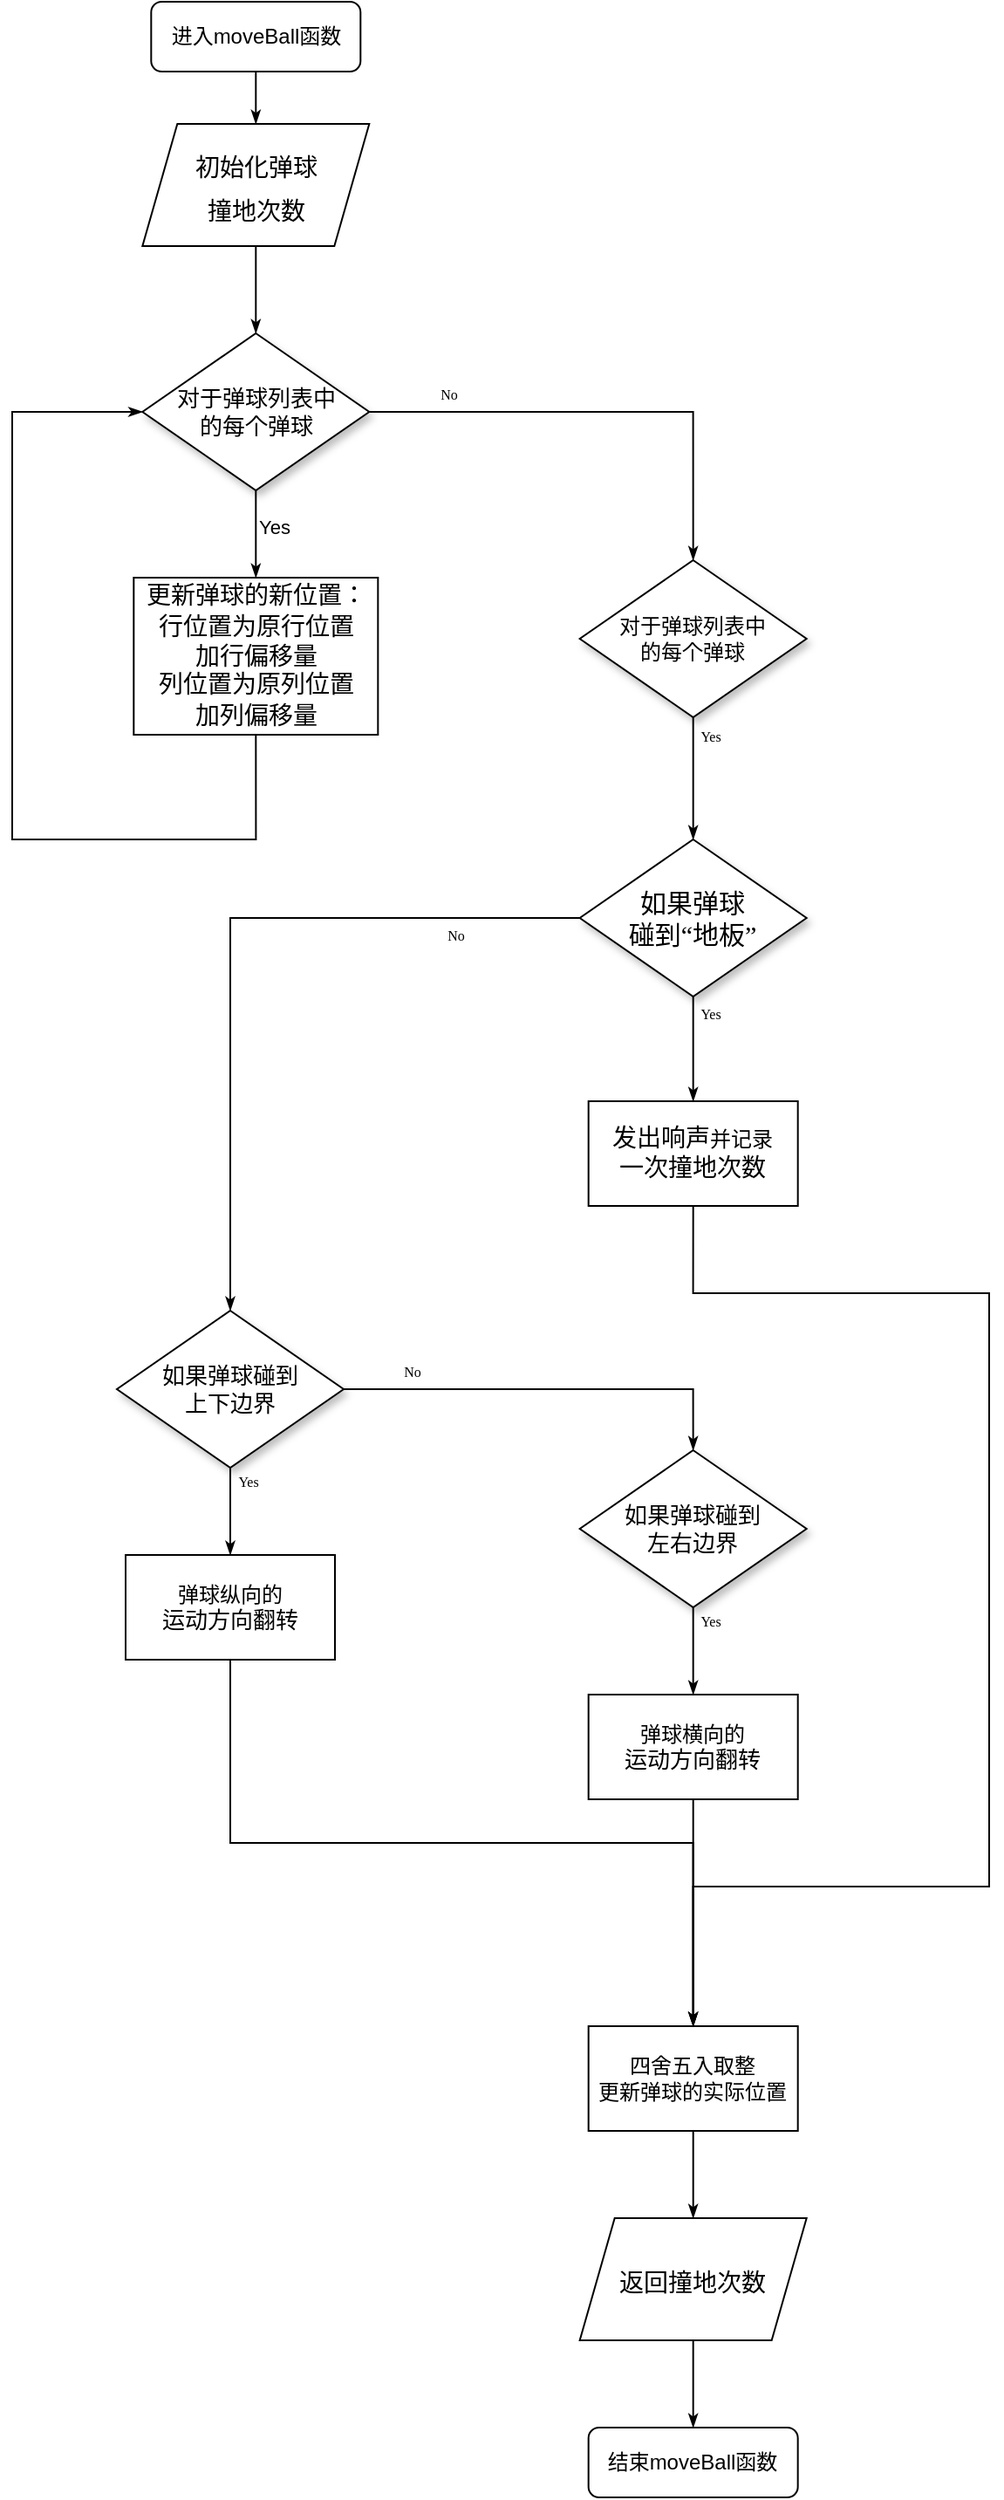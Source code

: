 <mxfile version="22.0.3" type="device">
  <diagram id="9OutXwN00h1z7JGbUhyT" name="第 3 页">
    <mxGraphModel dx="1206" dy="702" grid="1" gridSize="10" guides="1" tooltips="1" connect="1" arrows="1" fold="1" page="1" pageScale="1" pageWidth="4681" pageHeight="3300" math="0" shadow="0">
      <root>
        <mxCell id="0" />
        <mxCell id="1" parent="0" />
        <mxCell id="X4Ir-CnpmJpdvNrsFsG_-1" style="edgeStyle=orthogonalEdgeStyle;rounded=0;html=1;labelBackgroundColor=none;startSize=5;endArrow=classicThin;endFill=1;endSize=5;jettySize=auto;orthogonalLoop=1;strokeWidth=1;fontFamily=Verdana;fontSize=8;exitX=0.5;exitY=1;exitDx=0;exitDy=0;entryX=0.5;entryY=0;entryDx=0;entryDy=0;" edge="1" parent="1" source="X4Ir-CnpmJpdvNrsFsG_-3" target="X4Ir-CnpmJpdvNrsFsG_-4">
          <mxGeometry relative="1" as="geometry">
            <mxPoint x="299.657" y="409.997" as="sourcePoint" />
            <mxPoint x="259.657" y="389.997" as="targetPoint" />
          </mxGeometry>
        </mxCell>
        <mxCell id="X4Ir-CnpmJpdvNrsFsG_-3" value="进入moveBall函数" style="rounded=1;whiteSpace=wrap;html=1;fontSize=12;glass=0;strokeWidth=1;shadow=0;" vertex="1" parent="1">
          <mxGeometry x="199.657" y="279.997" width="120" height="40" as="geometry" />
        </mxCell>
        <mxCell id="X4Ir-CnpmJpdvNrsFsG_-4" value="&lt;font face=&quot;Verdana&quot;&gt;&lt;span style=&quot;font-size: 14px;&quot;&gt;初始化弹球&lt;br&gt;撞地次数&lt;/span&gt;&lt;/font&gt;" style="shape=parallelogram;perimeter=parallelogramPerimeter;whiteSpace=wrap;html=1;fixedSize=1;hachureGap=4;fontFamily=Architects Daughter;fontSource=https%3A%2F%2Ffonts.googleapis.com%2Fcss%3Ffamily%3DArchitects%2BDaughter;fontSize=20;" vertex="1" parent="1">
          <mxGeometry x="194.657" y="349.997" width="130" height="70" as="geometry" />
        </mxCell>
        <mxCell id="X4Ir-CnpmJpdvNrsFsG_-5" style="edgeStyle=orthogonalEdgeStyle;rounded=0;html=1;labelBackgroundColor=none;startSize=5;endArrow=classicThin;endFill=1;endSize=5;jettySize=auto;orthogonalLoop=1;strokeWidth=1;fontFamily=Verdana;fontSize=8;exitX=0.5;exitY=1;exitDx=0;exitDy=0;entryX=0.5;entryY=0;entryDx=0;entryDy=0;" edge="1" parent="1" source="X4Ir-CnpmJpdvNrsFsG_-4" target="6iSSrntmM3O-Yhs3QLni-1">
          <mxGeometry relative="1" as="geometry">
            <mxPoint x="309.99" y="480.33" as="sourcePoint" />
            <mxPoint x="259.657" y="469.997" as="targetPoint" />
          </mxGeometry>
        </mxCell>
        <mxCell id="X4Ir-CnpmJpdvNrsFsG_-11" style="edgeStyle=orthogonalEdgeStyle;rounded=0;html=1;labelBackgroundColor=none;startSize=5;endArrow=classicThin;endFill=1;endSize=5;jettySize=auto;orthogonalLoop=1;strokeWidth=1;fontFamily=Verdana;fontSize=8;exitX=0.5;exitY=1;exitDx=0;exitDy=0;entryX=0.5;entryY=0;entryDx=0;entryDy=0;" edge="1" parent="1" source="6iSSrntmM3O-Yhs3QLni-1" target="6iSSrntmM3O-Yhs3QLni-26">
          <mxGeometry relative="1" as="geometry">
            <mxPoint x="249.997" y="614.997" as="sourcePoint" />
            <mxPoint x="259.66" y="610" as="targetPoint" />
          </mxGeometry>
        </mxCell>
        <mxCell id="6iSSrntmM3O-Yhs3QLni-3" value="Yes" style="edgeLabel;html=1;align=center;verticalAlign=middle;resizable=0;points=[];" vertex="1" connectable="0" parent="X4Ir-CnpmJpdvNrsFsG_-11">
          <mxGeometry x="-0.173" y="-1" relative="1" as="geometry">
            <mxPoint x="11" as="offset" />
          </mxGeometry>
        </mxCell>
        <mxCell id="X4Ir-CnpmJpdvNrsFsG_-15" style="edgeStyle=orthogonalEdgeStyle;rounded=0;html=1;labelBackgroundColor=none;startSize=5;endArrow=classicThin;endFill=1;endSize=5;jettySize=auto;orthogonalLoop=1;strokeWidth=1;fontFamily=Verdana;fontSize=8;exitX=0.5;exitY=1;exitDx=0;exitDy=0;entryX=0;entryY=0.5;entryDx=0;entryDy=0;" edge="1" parent="1" source="6iSSrntmM3O-Yhs3QLni-26" target="6iSSrntmM3O-Yhs3QLni-1">
          <mxGeometry relative="1" as="geometry">
            <mxPoint x="259.66" y="700" as="sourcePoint" />
            <mxPoint x="280" y="820" as="targetPoint" />
            <Array as="points">
              <mxPoint x="260" y="760" />
              <mxPoint x="120" y="760" />
              <mxPoint x="120" y="515" />
            </Array>
          </mxGeometry>
        </mxCell>
        <mxCell id="6iSSrntmM3O-Yhs3QLni-1" value="&lt;span style=&quot;font-size: 13px;&quot;&gt;对于弹球列表中&lt;br&gt;的每个弹球&lt;/span&gt;" style="rhombus;whiteSpace=wrap;html=1;rounded=0;shadow=1;labelBackgroundColor=none;strokeWidth=1;fontFamily=Verdana;fontSize=8;align=center;" vertex="1" parent="1">
          <mxGeometry x="194.657" y="469.997" width="130" height="90" as="geometry" />
        </mxCell>
        <mxCell id="6iSSrntmM3O-Yhs3QLni-4" value="No" style="edgeStyle=orthogonalEdgeStyle;rounded=0;html=1;labelBackgroundColor=none;startSize=5;endArrow=classicThin;endFill=1;endSize=5;jettySize=auto;orthogonalLoop=1;strokeWidth=1;fontFamily=Verdana;fontSize=8;entryX=0.5;entryY=0;entryDx=0;entryDy=0;exitX=1;exitY=0.5;exitDx=0;exitDy=0;" edge="1" parent="1" source="6iSSrntmM3O-Yhs3QLni-1" target="6iSSrntmM3O-Yhs3QLni-5">
          <mxGeometry x="-0.667" y="10" relative="1" as="geometry">
            <mxPoint as="offset" />
            <mxPoint x="370" y="530" as="sourcePoint" />
            <mxPoint x="540" y="645" as="targetPoint" />
          </mxGeometry>
        </mxCell>
        <mxCell id="6iSSrntmM3O-Yhs3QLni-5" value="&lt;font style=&quot;font-size: 12px;&quot;&gt;对于弹球列表中&lt;br style=&quot;border-color: var(--border-color);&quot;&gt;的每个弹球&lt;/font&gt;" style="rhombus;whiteSpace=wrap;html=1;rounded=0;shadow=1;labelBackgroundColor=none;strokeWidth=1;fontFamily=Verdana;fontSize=8;align=center;" vertex="1" parent="1">
          <mxGeometry x="445.337" y="599.997" width="130" height="90" as="geometry" />
        </mxCell>
        <mxCell id="6iSSrntmM3O-Yhs3QLni-6" value="Yes" style="edgeStyle=orthogonalEdgeStyle;rounded=0;html=1;labelBackgroundColor=none;startSize=5;endArrow=classicThin;endFill=1;endSize=5;jettySize=auto;orthogonalLoop=1;strokeWidth=1;fontFamily=Verdana;fontSize=8;exitX=0.5;exitY=1;exitDx=0;exitDy=0;entryX=0.5;entryY=0;entryDx=0;entryDy=0;" edge="1" parent="1" source="6iSSrntmM3O-Yhs3QLni-5" target="6iSSrntmM3O-Yhs3QLni-7">
          <mxGeometry x="-0.667" y="10" relative="1" as="geometry">
            <mxPoint as="offset" />
            <mxPoint x="500" y="770" as="sourcePoint" />
            <mxPoint x="510" y="790" as="targetPoint" />
          </mxGeometry>
        </mxCell>
        <mxCell id="6iSSrntmM3O-Yhs3QLni-7" value="&lt;font style=&quot;font-size: 15px;&quot;&gt;如果弹球&lt;br&gt;碰到“地板”&lt;/font&gt;" style="rhombus;whiteSpace=wrap;html=1;rounded=0;shadow=1;labelBackgroundColor=none;strokeWidth=1;fontFamily=Verdana;fontSize=8;align=center;" vertex="1" parent="1">
          <mxGeometry x="445.337" y="759.997" width="130" height="90" as="geometry" />
        </mxCell>
        <mxCell id="6iSSrntmM3O-Yhs3QLni-8" value="Yes" style="edgeStyle=orthogonalEdgeStyle;rounded=0;html=1;labelBackgroundColor=none;startSize=5;endArrow=classicThin;endFill=1;endSize=5;jettySize=auto;orthogonalLoop=1;strokeWidth=1;fontFamily=Verdana;fontSize=8;exitX=0.5;exitY=1;exitDx=0;exitDy=0;entryX=0.5;entryY=0;entryDx=0;entryDy=0;" edge="1" parent="1" source="6iSSrntmM3O-Yhs3QLni-7" target="6iSSrntmM3O-Yhs3QLni-20">
          <mxGeometry x="-0.667" y="10" relative="1" as="geometry">
            <mxPoint as="offset" />
            <mxPoint x="480" y="890" as="sourcePoint" />
            <mxPoint x="510.337" y="899.997" as="targetPoint" />
          </mxGeometry>
        </mxCell>
        <mxCell id="6iSSrntmM3O-Yhs3QLni-10" value="No" style="edgeStyle=orthogonalEdgeStyle;rounded=0;html=1;labelBackgroundColor=none;startSize=5;endArrow=classicThin;endFill=1;endSize=5;jettySize=auto;orthogonalLoop=1;strokeWidth=1;fontFamily=Verdana;fontSize=8;entryX=0.5;entryY=0;entryDx=0;entryDy=0;exitX=0;exitY=0.5;exitDx=0;exitDy=0;" edge="1" parent="1" source="6iSSrntmM3O-Yhs3QLni-7" target="6iSSrntmM3O-Yhs3QLni-11">
          <mxGeometry x="-0.667" y="10" relative="1" as="geometry">
            <mxPoint as="offset" />
            <mxPoint x="400" y="840" as="sourcePoint" />
            <mxPoint x="680" y="890" as="targetPoint" />
            <Array as="points">
              <mxPoint x="245" y="805" />
            </Array>
          </mxGeometry>
        </mxCell>
        <mxCell id="6iSSrntmM3O-Yhs3QLni-11" value="&lt;font style=&quot;font-size: 13px;&quot;&gt;如果弹球碰到&lt;br&gt;上下边界&lt;br&gt;&lt;/font&gt;" style="rhombus;whiteSpace=wrap;html=1;rounded=0;shadow=1;labelBackgroundColor=none;strokeWidth=1;fontFamily=Verdana;fontSize=8;align=center;" vertex="1" parent="1">
          <mxGeometry x="179.997" y="1029.997" width="130" height="90" as="geometry" />
        </mxCell>
        <mxCell id="6iSSrntmM3O-Yhs3QLni-13" value="Yes" style="edgeStyle=orthogonalEdgeStyle;rounded=0;html=1;labelBackgroundColor=none;startSize=5;endArrow=classicThin;endFill=1;endSize=5;jettySize=auto;orthogonalLoop=1;strokeWidth=1;fontFamily=Verdana;fontSize=8;exitX=0.5;exitY=1;exitDx=0;exitDy=0;entryX=0.5;entryY=0;entryDx=0;entryDy=0;" edge="1" parent="1" source="6iSSrntmM3O-Yhs3QLni-11" target="6iSSrntmM3O-Yhs3QLni-21">
          <mxGeometry x="-0.667" y="10" relative="1" as="geometry">
            <mxPoint as="offset" />
            <mxPoint x="935" y="1220" as="sourcePoint" />
            <mxPoint x="684.997" y="1039.997" as="targetPoint" />
          </mxGeometry>
        </mxCell>
        <mxCell id="6iSSrntmM3O-Yhs3QLni-14" value="No" style="edgeStyle=orthogonalEdgeStyle;rounded=0;html=1;labelBackgroundColor=none;startSize=5;endArrow=classicThin;endFill=1;endSize=5;jettySize=auto;orthogonalLoop=1;strokeWidth=1;fontFamily=Verdana;fontSize=8;exitX=1;exitY=0.5;exitDx=0;exitDy=0;entryX=0.5;entryY=0;entryDx=0;entryDy=0;" edge="1" parent="1" target="6iSSrntmM3O-Yhs3QLni-15" source="6iSSrntmM3O-Yhs3QLni-11">
          <mxGeometry x="-0.667" y="10" relative="1" as="geometry">
            <mxPoint as="offset" />
            <mxPoint x="789.997" y="894.997" as="sourcePoint" />
            <mxPoint x="965" y="960" as="targetPoint" />
          </mxGeometry>
        </mxCell>
        <mxCell id="6iSSrntmM3O-Yhs3QLni-15" value="&lt;font style=&quot;font-size: 13px;&quot;&gt;如果弹球碰到&lt;br&gt;左右边界&lt;br&gt;&lt;/font&gt;" style="rhombus;whiteSpace=wrap;html=1;rounded=0;shadow=1;labelBackgroundColor=none;strokeWidth=1;fontFamily=Verdana;fontSize=8;align=center;" vertex="1" parent="1">
          <mxGeometry x="445.337" y="1109.997" width="130" height="90" as="geometry" />
        </mxCell>
        <mxCell id="6iSSrntmM3O-Yhs3QLni-17" value="Yes" style="edgeStyle=orthogonalEdgeStyle;rounded=0;html=1;labelBackgroundColor=none;startSize=5;endArrow=classicThin;endFill=1;endSize=5;jettySize=auto;orthogonalLoop=1;strokeWidth=1;fontFamily=Verdana;fontSize=8;exitX=0.5;exitY=1;exitDx=0;exitDy=0;entryX=0.5;entryY=0;entryDx=0;entryDy=0;" edge="1" parent="1" source="6iSSrntmM3O-Yhs3QLni-15" target="6iSSrntmM3O-Yhs3QLni-23">
          <mxGeometry x="-0.667" y="10" relative="1" as="geometry">
            <mxPoint as="offset" />
            <mxPoint x="935" y="740" as="sourcePoint" />
            <mxPoint x="864.997" y="1219.997" as="targetPoint" />
          </mxGeometry>
        </mxCell>
        <mxCell id="6iSSrntmM3O-Yhs3QLni-20" value="&lt;font style=&quot;border-color: var(--border-color); font-size: 14px;&quot; face=&quot;Verdana&quot;&gt;发出响声&lt;/font&gt;并记录&lt;br style=&quot;border-color: var(--border-color); font-family: &amp;quot;Architects Daughter&amp;quot;; font-size: 14px;&quot;&gt;&lt;span style=&quot;font-family: &amp;quot;Architects Daughter&amp;quot;; font-size: 14px;&quot;&gt;一次撞地次数&lt;/span&gt;" style="rounded=0;whiteSpace=wrap;html=1;" vertex="1" parent="1">
          <mxGeometry x="450.34" y="910" width="120" height="60" as="geometry" />
        </mxCell>
        <mxCell id="6iSSrntmM3O-Yhs3QLni-21" value="弹球纵向的&lt;br style=&quot;border-color: var(--border-color); font-family: Verdana; font-size: 13px;&quot;&gt;&lt;span style=&quot;font-family: Verdana; font-size: 13px;&quot;&gt;运动方向翻转&lt;/span&gt;" style="rounded=0;whiteSpace=wrap;html=1;" vertex="1" parent="1">
          <mxGeometry x="185" y="1170" width="120" height="60" as="geometry" />
        </mxCell>
        <mxCell id="6iSSrntmM3O-Yhs3QLni-23" value="弹球横向的&lt;br style=&quot;border-color: var(--border-color); font-family: Verdana; font-size: 13px;&quot;&gt;&lt;span style=&quot;font-family: Verdana; font-size: 13px;&quot;&gt;运动方向翻转&lt;/span&gt;" style="rounded=0;whiteSpace=wrap;html=1;" vertex="1" parent="1">
          <mxGeometry x="450.34" y="1250" width="120" height="60" as="geometry" />
        </mxCell>
        <mxCell id="6iSSrntmM3O-Yhs3QLni-26" value="&lt;font style=&quot;font-size: 14px;&quot;&gt;&lt;font style=&quot;border-color: var(--border-color); font-size: 14px;&quot; face=&quot;Verdana&quot;&gt;更新弹球的新位置：&lt;br style=&quot;border-color: var(--border-color);&quot;&gt;&lt;/font&gt;行位置为原行位置&lt;br&gt;加行偏移量&lt;br style=&quot;border-color: var(--border-color); font-family: &amp;quot;Architects Daughter&amp;quot;;&quot;&gt;&lt;span style=&quot;font-family: &amp;quot;Architects Daughter&amp;quot;;&quot;&gt;列位置为原列位置&lt;br&gt;加列偏移量&lt;/span&gt;&lt;/font&gt;" style="rounded=0;whiteSpace=wrap;html=1;" vertex="1" parent="1">
          <mxGeometry x="189.66" y="610" width="140" height="90" as="geometry" />
        </mxCell>
        <mxCell id="6iSSrntmM3O-Yhs3QLni-27" style="edgeStyle=orthogonalEdgeStyle;rounded=0;html=1;labelBackgroundColor=none;startSize=5;endArrow=classicThin;endFill=1;endSize=5;jettySize=auto;orthogonalLoop=1;strokeWidth=1;fontFamily=Verdana;fontSize=8;exitX=0.5;exitY=1;exitDx=0;exitDy=0;entryX=0.5;entryY=0;entryDx=0;entryDy=0;" edge="1" parent="1" source="6iSSrntmM3O-Yhs3QLni-20" target="6iSSrntmM3O-Yhs3QLni-31">
          <mxGeometry relative="1" as="geometry">
            <mxPoint x="540" y="1000" as="sourcePoint" />
            <mxPoint x="740" y="1330" as="targetPoint" />
            <Array as="points">
              <mxPoint x="510" y="1020" />
              <mxPoint x="680" y="1020" />
              <mxPoint x="680" y="1360" />
              <mxPoint x="510" y="1360" />
            </Array>
          </mxGeometry>
        </mxCell>
        <mxCell id="6iSSrntmM3O-Yhs3QLni-28" style="edgeStyle=orthogonalEdgeStyle;rounded=0;html=1;labelBackgroundColor=none;startSize=5;endArrow=classicThin;endFill=1;endSize=5;jettySize=auto;orthogonalLoop=1;strokeWidth=1;fontFamily=Verdana;fontSize=8;exitX=0.5;exitY=1;exitDx=0;exitDy=0;entryX=0.5;entryY=0;entryDx=0;entryDy=0;" edge="1" parent="1" source="6iSSrntmM3O-Yhs3QLni-21" target="6iSSrntmM3O-Yhs3QLni-31">
          <mxGeometry relative="1" as="geometry">
            <mxPoint x="250" y="1250" as="sourcePoint" />
            <mxPoint x="480" y="1610" as="targetPoint" />
          </mxGeometry>
        </mxCell>
        <mxCell id="6iSSrntmM3O-Yhs3QLni-29" style="edgeStyle=orthogonalEdgeStyle;rounded=0;html=1;labelBackgroundColor=none;startSize=5;endArrow=classicThin;endFill=1;endSize=5;jettySize=auto;orthogonalLoop=1;strokeWidth=1;fontFamily=Verdana;fontSize=8;exitX=0.5;exitY=1;exitDx=0;exitDy=0;entryX=0.5;entryY=0;entryDx=0;entryDy=0;" edge="1" parent="1" source="6iSSrntmM3O-Yhs3QLni-23" target="6iSSrntmM3O-Yhs3QLni-31">
          <mxGeometry relative="1" as="geometry">
            <mxPoint x="530" y="990" as="sourcePoint" />
            <mxPoint x="510" y="1520" as="targetPoint" />
          </mxGeometry>
        </mxCell>
        <mxCell id="6iSSrntmM3O-Yhs3QLni-31" value="四舍五入取整&lt;br&gt;更新弹球的实际位置" style="rounded=0;whiteSpace=wrap;html=1;" vertex="1" parent="1">
          <mxGeometry x="450.34" y="1440" width="120" height="60" as="geometry" />
        </mxCell>
        <mxCell id="6iSSrntmM3O-Yhs3QLni-32" style="edgeStyle=orthogonalEdgeStyle;rounded=0;html=1;labelBackgroundColor=none;startSize=5;endArrow=classicThin;endFill=1;endSize=5;jettySize=auto;orthogonalLoop=1;strokeWidth=1;fontFamily=Verdana;fontSize=8;exitX=0.5;exitY=1;exitDx=0;exitDy=0;entryX=0.5;entryY=0;entryDx=0;entryDy=0;" edge="1" parent="1" target="6iSSrntmM3O-Yhs3QLni-33" source="6iSSrntmM3O-Yhs3QLni-31">
          <mxGeometry relative="1" as="geometry">
            <mxPoint x="525.34" y="1590" as="sourcePoint" />
            <mxPoint x="524.997" y="1659.997" as="targetPoint" />
          </mxGeometry>
        </mxCell>
        <mxCell id="6iSSrntmM3O-Yhs3QLni-33" value="&lt;font face=&quot;Verdana&quot;&gt;&lt;span style=&quot;font-size: 14px;&quot;&gt;返回撞地次数&lt;/span&gt;&lt;/font&gt;" style="shape=parallelogram;perimeter=parallelogramPerimeter;whiteSpace=wrap;html=1;fixedSize=1;hachureGap=4;fontFamily=Architects Daughter;fontSource=https%3A%2F%2Ffonts.googleapis.com%2Fcss%3Ffamily%3DArchitects%2BDaughter;fontSize=20;" vertex="1" parent="1">
          <mxGeometry x="445.337" y="1549.997" width="130" height="70" as="geometry" />
        </mxCell>
        <mxCell id="6iSSrntmM3O-Yhs3QLni-34" value="结束moveBall函数" style="rounded=1;whiteSpace=wrap;html=1;fontSize=12;glass=0;strokeWidth=1;shadow=0;" vertex="1" parent="1">
          <mxGeometry x="450.337" y="1669.997" width="120" height="40" as="geometry" />
        </mxCell>
        <mxCell id="6iSSrntmM3O-Yhs3QLni-35" style="edgeStyle=orthogonalEdgeStyle;rounded=0;html=1;labelBackgroundColor=none;startSize=5;endArrow=classicThin;endFill=1;endSize=5;jettySize=auto;orthogonalLoop=1;strokeWidth=1;fontFamily=Verdana;fontSize=8;exitX=0.5;exitY=1;exitDx=0;exitDy=0;entryX=0.5;entryY=0;entryDx=0;entryDy=0;" edge="1" parent="1" source="6iSSrntmM3O-Yhs3QLni-33" target="6iSSrntmM3O-Yhs3QLni-34">
          <mxGeometry relative="1" as="geometry">
            <mxPoint x="520" y="1510" as="sourcePoint" />
            <mxPoint x="520" y="1560" as="targetPoint" />
          </mxGeometry>
        </mxCell>
      </root>
    </mxGraphModel>
  </diagram>
</mxfile>
